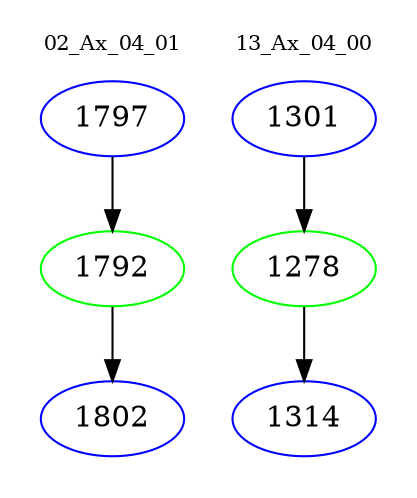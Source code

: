 digraph{
subgraph cluster_0 {
color = white
label = "02_Ax_04_01";
fontsize=10;
T0_1797 [label="1797", color="blue"]
T0_1797 -> T0_1792 [color="black"]
T0_1792 [label="1792", color="green"]
T0_1792 -> T0_1802 [color="black"]
T0_1802 [label="1802", color="blue"]
}
subgraph cluster_1 {
color = white
label = "13_Ax_04_00";
fontsize=10;
T1_1301 [label="1301", color="blue"]
T1_1301 -> T1_1278 [color="black"]
T1_1278 [label="1278", color="green"]
T1_1278 -> T1_1314 [color="black"]
T1_1314 [label="1314", color="blue"]
}
}
